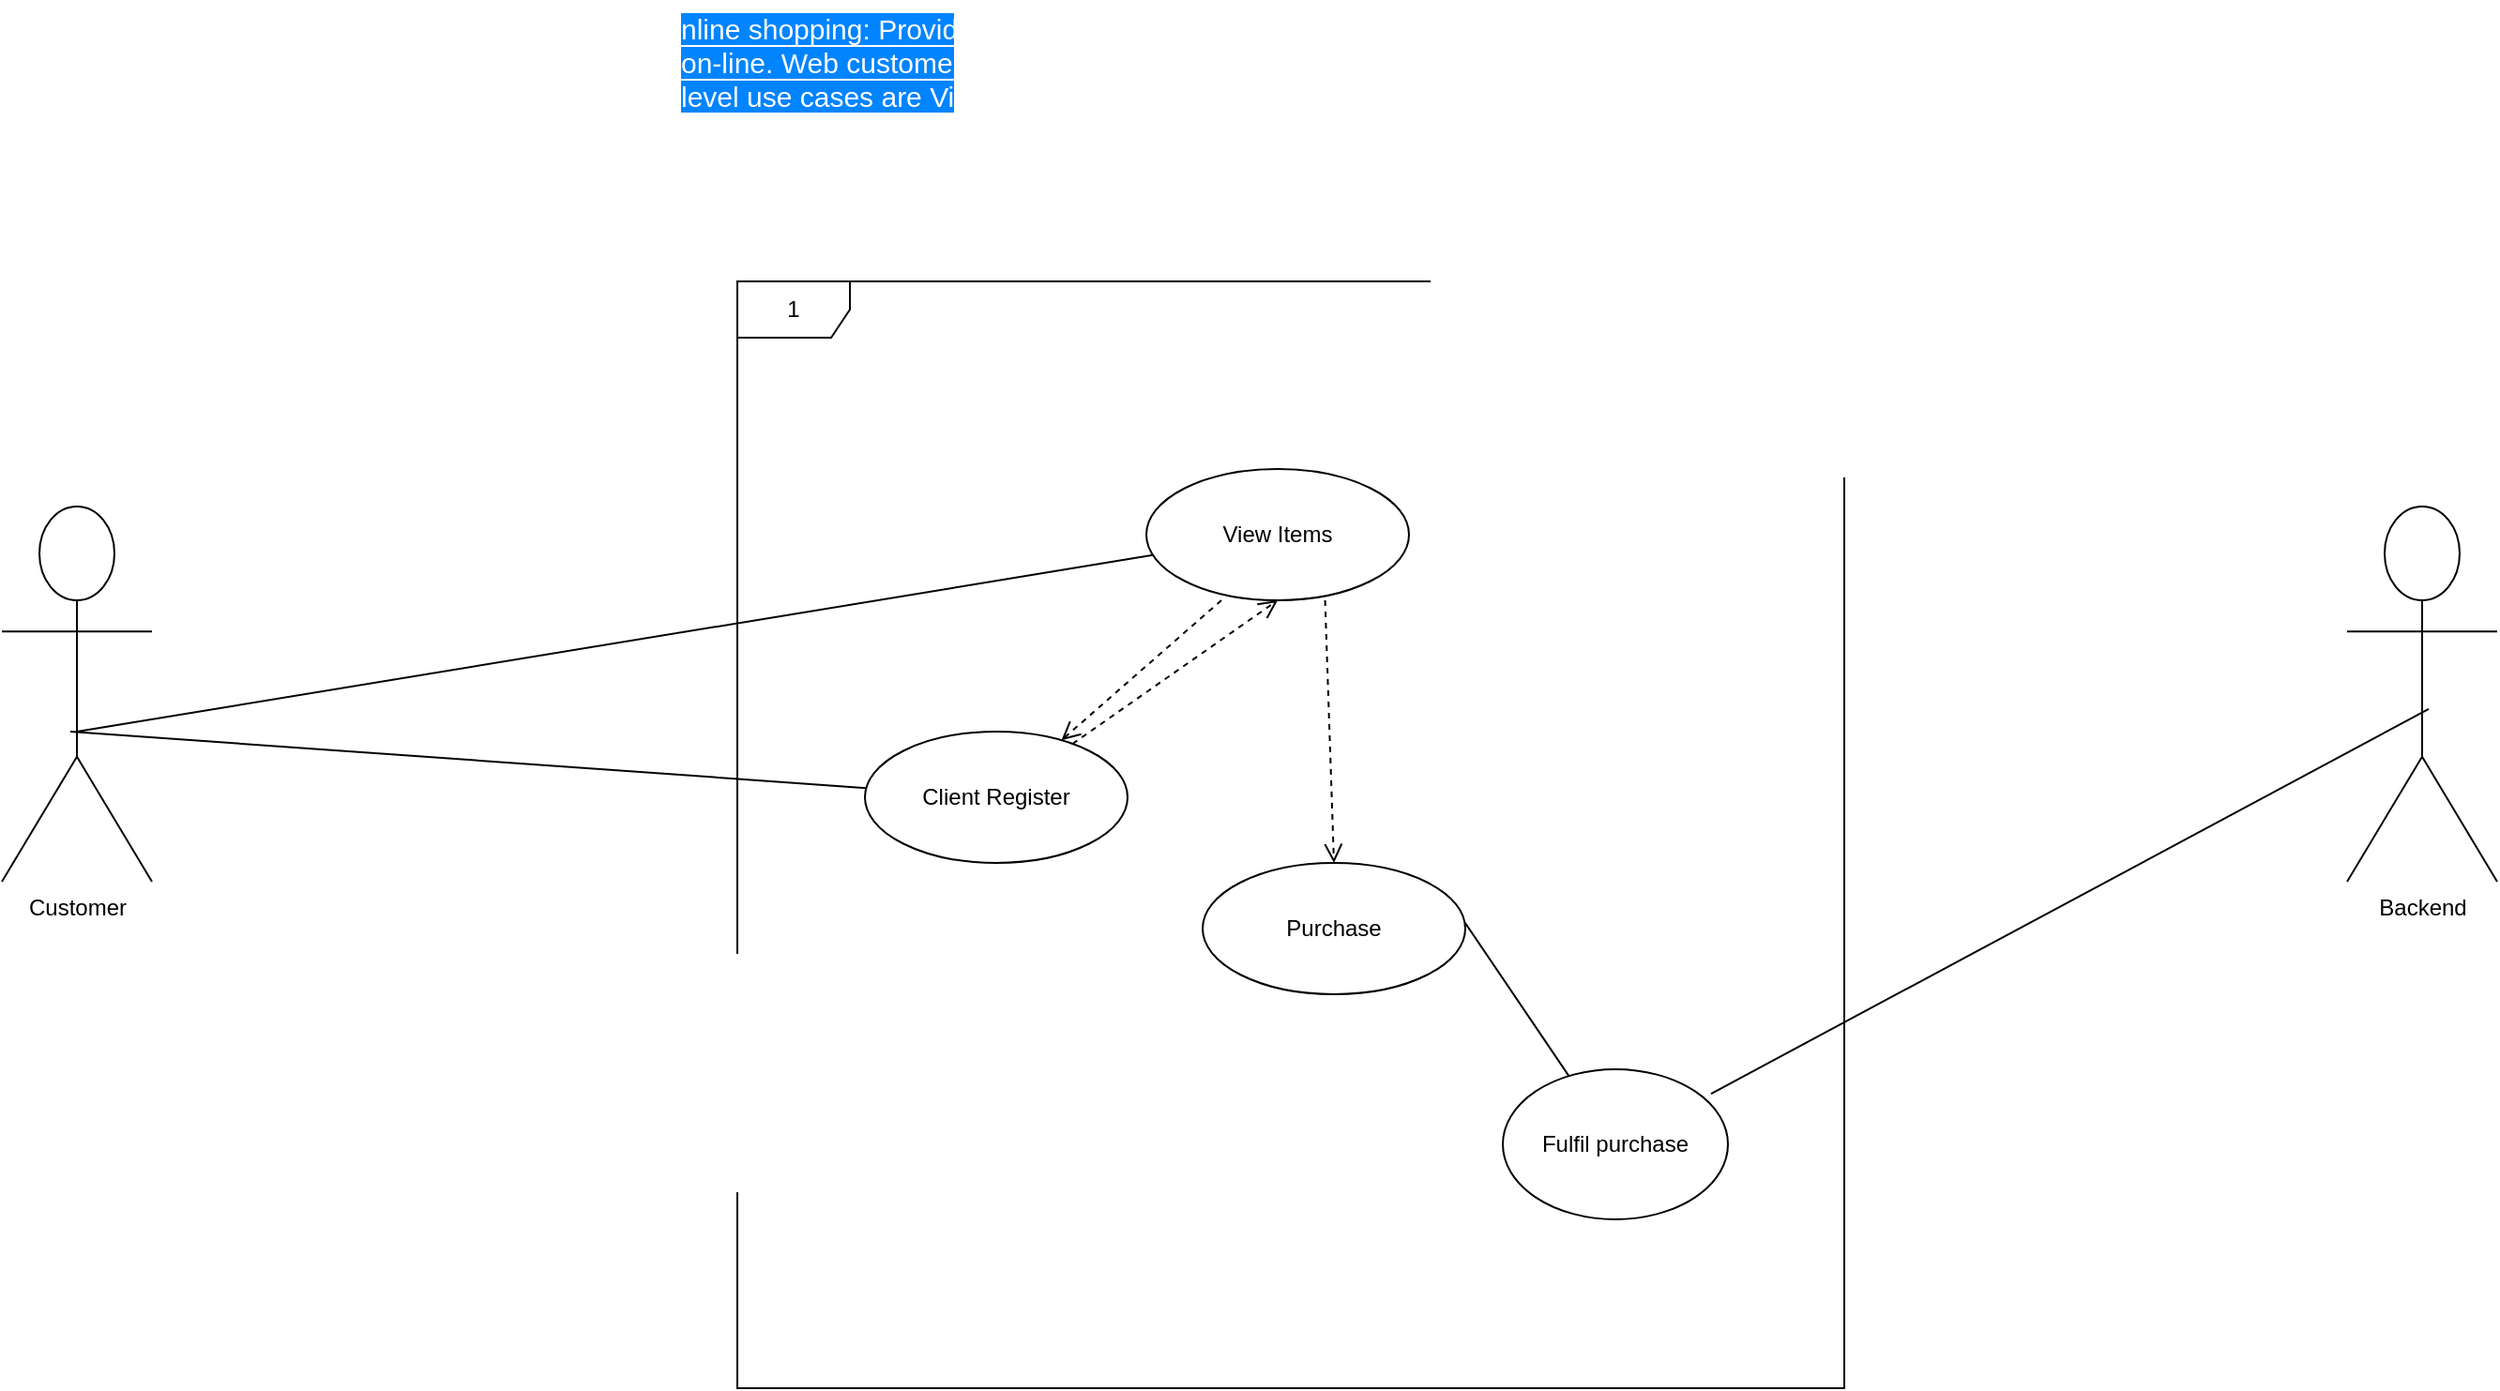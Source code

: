 <mxfile version="14.4.6" type="device"><diagram name="Page-1" id="929967ad-93f9-6ef4-fab6-5d389245f69c"><mxGraphModel dx="2066" dy="1097" grid="1" gridSize="10" guides="1" tooltips="1" connect="1" arrows="1" fold="1" page="1" pageScale="1.5" pageWidth="1169" pageHeight="826" background="none" math="0" shadow="0"><root><mxCell id="0" style=";html=1;"/><mxCell id="1" style=";html=1;" parent="0"/><mxCell id="w8bIauZ8PWuqv_KCKmLh-20" value="Customer&lt;br&gt;" style="shape=umlActor;verticalLabelPosition=bottom;verticalAlign=top;html=1;" vertex="1" parent="1"><mxGeometry x="190" y="360" width="80" height="200" as="geometry"/></mxCell><mxCell id="w8bIauZ8PWuqv_KCKmLh-21" value="1" style="shape=umlFrame;whiteSpace=wrap;html=1;" vertex="1" parent="1"><mxGeometry x="582" y="240" width="590" height="590" as="geometry"/></mxCell><mxCell id="w8bIauZ8PWuqv_KCKmLh-22" value="&lt;meta charset=&quot;utf-8&quot;&gt;&lt;span style=&quot;color: rgb(255, 255, 255); font-size: 15px; font-style: normal; font-weight: 400; letter-spacing: normal; text-indent: 0px; text-transform: none; word-spacing: 0px; background-color: rgb(0, 132, 255); display: inline; float: none;&quot;&gt;nline shopping: Provide top level use cases for a web customer making purchases on-line. Web customer actor uses some web site to make purchases online. Top level use cases are View Items, Make Purchase and Client Register.&lt;/span&gt;" style="text;whiteSpace=wrap;html=1;" vertex="1" parent="1"><mxGeometry x="550" y="90" width="550" height="80" as="geometry"/></mxCell><mxCell id="w8bIauZ8PWuqv_KCKmLh-24" value="Backend&lt;br&gt;" style="shape=umlActor;verticalLabelPosition=bottom;verticalAlign=top;html=1;" vertex="1" parent="1"><mxGeometry x="1440" y="360" width="80" height="200" as="geometry"/></mxCell><mxCell id="w8bIauZ8PWuqv_KCKmLh-25" value="Purchase" style="ellipse;whiteSpace=wrap;html=1;" vertex="1" parent="1"><mxGeometry x="830" y="550" width="140" height="70" as="geometry"/></mxCell><mxCell id="w8bIauZ8PWuqv_KCKmLh-27" value="View Items&lt;br&gt;" style="ellipse;whiteSpace=wrap;html=1;" vertex="1" parent="1"><mxGeometry x="800" y="340" width="140" height="70" as="geometry"/></mxCell><mxCell id="w8bIauZ8PWuqv_KCKmLh-28" value="Client Register" style="ellipse;whiteSpace=wrap;html=1;" vertex="1" parent="1"><mxGeometry x="650" y="480" width="140" height="70" as="geometry"/></mxCell><mxCell id="w8bIauZ8PWuqv_KCKmLh-32" value="" style="endArrow=none;html=1;" edge="1" parent="1" target="w8bIauZ8PWuqv_KCKmLh-27"><mxGeometry width="50" height="50" relative="1" as="geometry"><mxPoint x="230" y="480" as="sourcePoint"/><mxPoint x="280" y="430" as="targetPoint"/></mxGeometry></mxCell><mxCell id="w8bIauZ8PWuqv_KCKmLh-34" value="" style="endArrow=none;html=1;" edge="1" parent="1" target="w8bIauZ8PWuqv_KCKmLh-28"><mxGeometry width="50" height="50" relative="1" as="geometry"><mxPoint x="226.51" y="480" as="sourcePoint"/><mxPoint x="799.999" y="385.912" as="targetPoint"/></mxGeometry></mxCell><mxCell id="w8bIauZ8PWuqv_KCKmLh-35" value="" style="html=1;verticalAlign=bottom;endArrow=open;dashed=1;endSize=8;" edge="1" parent="1" target="w8bIauZ8PWuqv_KCKmLh-28"><mxGeometry relative="1" as="geometry"><mxPoint x="840" y="410" as="sourcePoint"/><mxPoint x="760" y="410" as="targetPoint"/></mxGeometry></mxCell><mxCell id="w8bIauZ8PWuqv_KCKmLh-36" value="" style="html=1;verticalAlign=bottom;endArrow=open;dashed=1;endSize=8;entryX=0.5;entryY=0;entryDx=0;entryDy=0;" edge="1" parent="1" target="w8bIauZ8PWuqv_KCKmLh-25"><mxGeometry x="0.029" y="82" relative="1" as="geometry"><mxPoint x="895.27" y="410" as="sourcePoint"/><mxPoint x="810.0" y="484.611" as="targetPoint"/><mxPoint as="offset"/></mxGeometry></mxCell><mxCell id="w8bIauZ8PWuqv_KCKmLh-37" value="" style="html=1;verticalAlign=bottom;endArrow=open;dashed=1;endSize=8;entryX=0.5;entryY=1;entryDx=0;entryDy=0;" edge="1" parent="1" source="w8bIauZ8PWuqv_KCKmLh-28" target="w8bIauZ8PWuqv_KCKmLh-27"><mxGeometry relative="1" as="geometry"><mxPoint x="850" y="440" as="sourcePoint"/><mxPoint x="764.73" y="514.611" as="targetPoint"/></mxGeometry></mxCell><mxCell id="w8bIauZ8PWuqv_KCKmLh-40" value="&lt;span&gt;Fulfil purchase&lt;/span&gt;" style="ellipse;whiteSpace=wrap;html=1;" vertex="1" parent="1"><mxGeometry x="990" y="660" width="120" height="80" as="geometry"/></mxCell><mxCell id="w8bIauZ8PWuqv_KCKmLh-41" value="" style="endArrow=none;html=1;exitX=0.925;exitY=0.163;exitDx=0;exitDy=0;exitPerimeter=0;" edge="1" parent="1" source="w8bIauZ8PWuqv_KCKmLh-40"><mxGeometry width="50" height="50" relative="1" as="geometry"><mxPoint x="910" y="562.04" as="sourcePoint"/><mxPoint x="1483.489" y="467.952" as="targetPoint"/></mxGeometry></mxCell><mxCell id="w8bIauZ8PWuqv_KCKmLh-42" value="" style="endArrow=none;html=1;" edge="1" parent="1" target="w8bIauZ8PWuqv_KCKmLh-40"><mxGeometry width="50" height="50" relative="1" as="geometry"><mxPoint x="970" y="582.04" as="sourcePoint"/><mxPoint x="1543.489" y="487.952" as="targetPoint"/></mxGeometry></mxCell></root></mxGraphModel></diagram></mxfile>